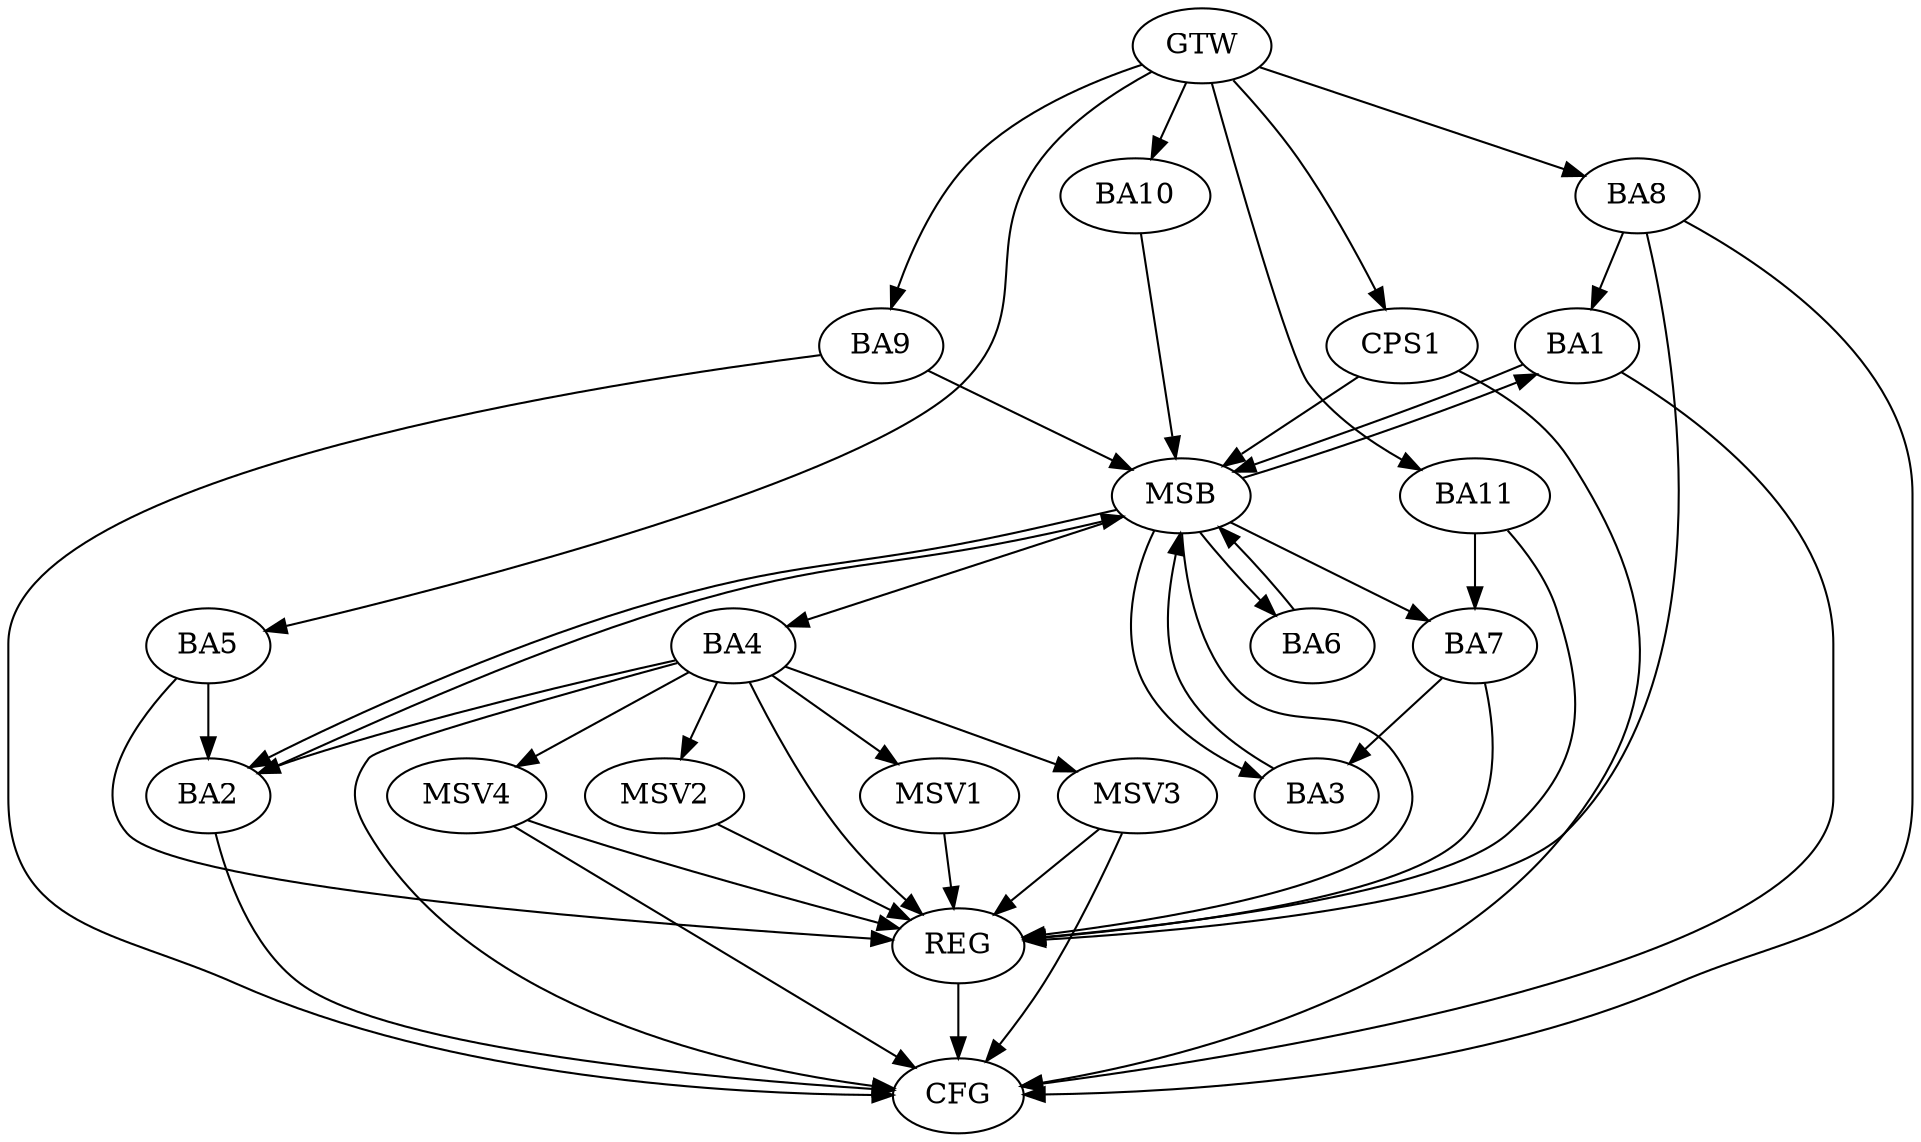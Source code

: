 strict digraph G {
  BA1 [ label="BA1" ];
  BA2 [ label="BA2" ];
  BA3 [ label="BA3" ];
  BA4 [ label="BA4" ];
  BA5 [ label="BA5" ];
  BA6 [ label="BA6" ];
  BA7 [ label="BA7" ];
  BA8 [ label="BA8" ];
  BA9 [ label="BA9" ];
  BA10 [ label="BA10" ];
  BA11 [ label="BA11" ];
  CPS1 [ label="CPS1" ];
  GTW [ label="GTW" ];
  REG [ label="REG" ];
  MSB [ label="MSB" ];
  CFG [ label="CFG" ];
  MSV1 [ label="MSV1" ];
  MSV2 [ label="MSV2" ];
  MSV3 [ label="MSV3" ];
  MSV4 [ label="MSV4" ];
  BA4 -> BA2;
  BA5 -> BA2;
  BA7 -> BA3;
  BA8 -> BA1;
  BA11 -> BA7;
  GTW -> BA5;
  GTW -> BA8;
  GTW -> BA9;
  GTW -> BA10;
  GTW -> BA11;
  GTW -> CPS1;
  BA4 -> REG;
  BA5 -> REG;
  BA7 -> REG;
  BA8 -> REG;
  BA11 -> REG;
  BA1 -> MSB;
  MSB -> BA2;
  MSB -> REG;
  BA2 -> MSB;
  MSB -> BA1;
  BA3 -> MSB;
  BA6 -> MSB;
  MSB -> BA3;
  BA9 -> MSB;
  MSB -> BA7;
  BA10 -> MSB;
  MSB -> BA4;
  CPS1 -> MSB;
  MSB -> BA6;
  BA8 -> CFG;
  CPS1 -> CFG;
  BA9 -> CFG;
  BA4 -> CFG;
  BA2 -> CFG;
  BA1 -> CFG;
  REG -> CFG;
  BA4 -> MSV1;
  MSV1 -> REG;
  BA4 -> MSV2;
  MSV2 -> REG;
  BA4 -> MSV3;
  MSV3 -> REG;
  MSV3 -> CFG;
  BA4 -> MSV4;
  MSV4 -> REG;
  MSV4 -> CFG;
}
